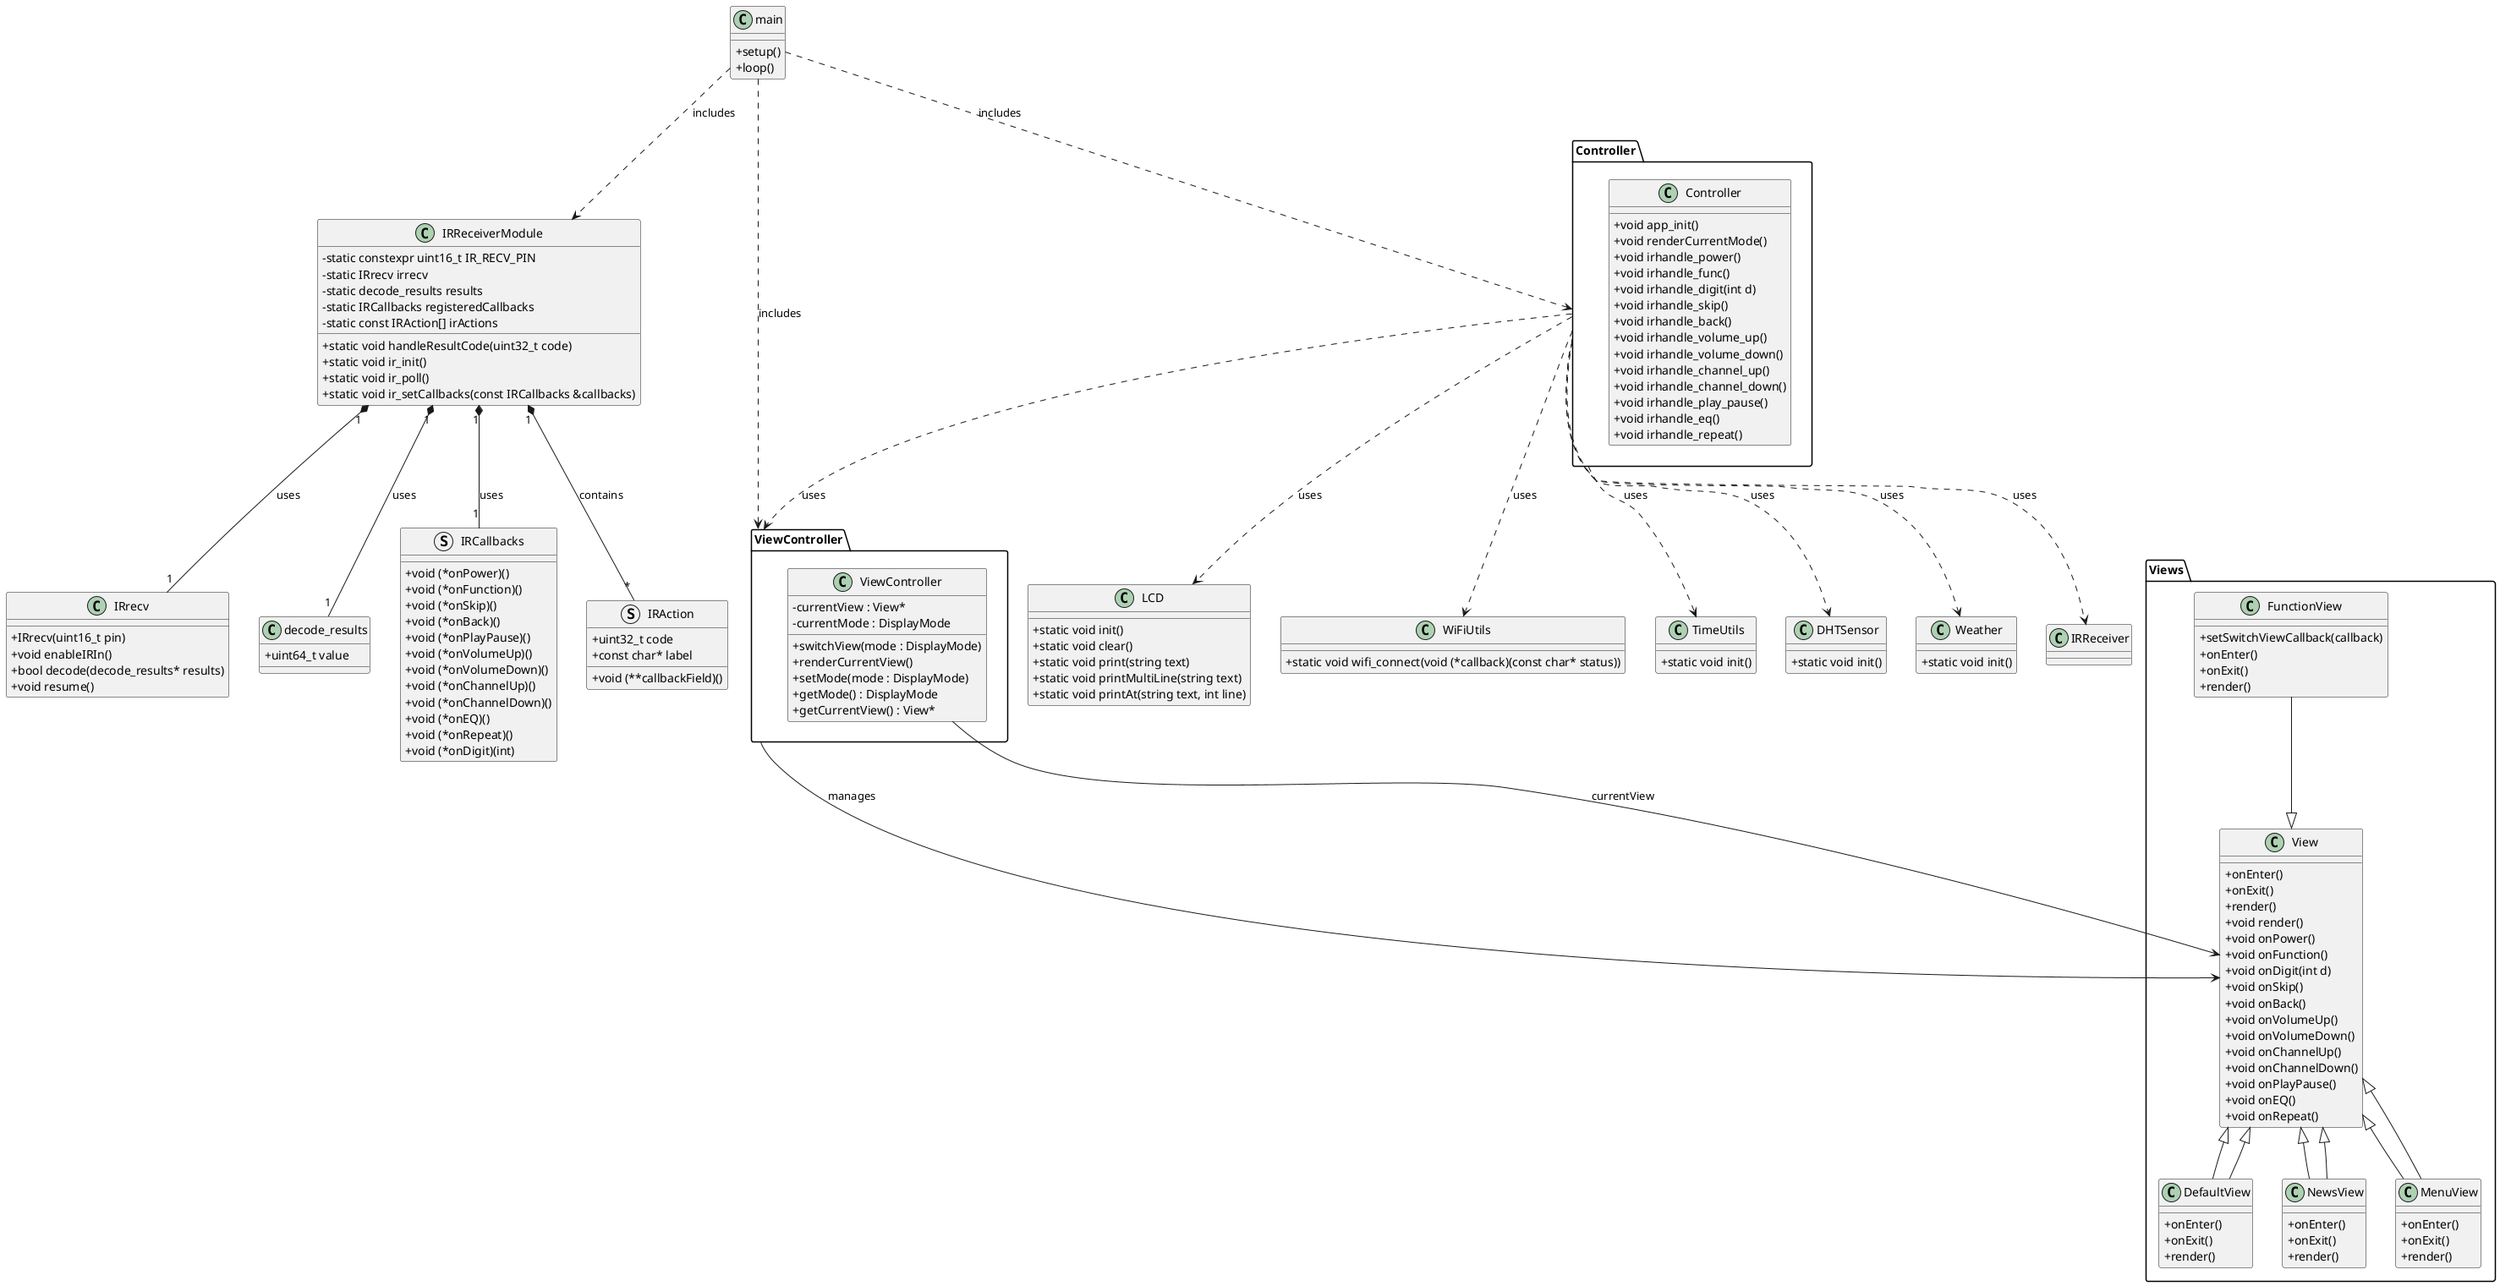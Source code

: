 @startuml

class IRrecv {
  +IRrecv(uint16_t pin)
  +void enableIRIn()
  +bool decode(decode_results* results)
  +void resume()
}

class decode_results {
  +uint64_t value
}

struct IRCallbacks {
  +void (*onPower)()
  +void (*onFunction)()
  +void (*onSkip)()
  +void (*onBack)()
  +void (*onPlayPause)()
  +void (*onVolumeUp)()
  +void (*onVolumeDown)()
  +void (*onChannelUp)()
  +void (*onChannelDown)()
  +void (*onEQ)()
  +void (*onRepeat)()
  +void (*onDigit)(int)
}

struct IRAction {
  +uint32_t code
  +const char* label
  +void (**callbackField)()
}

class IRReceiverModule {
  -static constexpr uint16_t IR_RECV_PIN
  -static IRrecv irrecv
  -static decode_results results
  -static IRCallbacks registeredCallbacks
  -static const IRAction[] irActions

  +static void handleResultCode(uint32_t code)
  +static void ir_init()
  +static void ir_poll()
  +static void ir_setCallbacks(const IRCallbacks &callbacks)
}

' Relationships
IRReceiverModule "1" *-- "1" IRrecv : uses
IRReceiverModule "1" *-- "*" IRAction : contains
IRReceiverModule "1" *-- "1" decode_results : uses
IRReceiverModule "1" *-- "1" IRCallbacks : uses


package Views {
  class View {
    +onEnter()
    +onExit()
    +render()
  }

  class DefaultView {
    +onEnter()
    +onExit()
    +render()
  }

  class NewsView {
    +onEnter()
    +onExit()
    +render()
  }

  class MenuView {
    +onEnter()
    +onExit()
    +render()
  }

  class FunctionView {
    +setSwitchViewCallback(callback)
    +onEnter()
    +onExit()
    +render()
  }

  DefaultView --|> View
  NewsView --|> View
  MenuView --|> View
  FunctionView --|> View
}

package ViewController {
  class ViewController {
    -currentView : View*
    -currentMode : DisplayMode
    +switchView(mode : DisplayMode)
    +renderCurrentView()
    +setMode(mode : DisplayMode)
    +getMode() : DisplayMode
    +getCurrentView() : View*
  }
}

ViewController.ViewController --> Views.View : currentView


skinparam classAttributeIconSize 0

package Controller {

  class Controller {
    +void app_init()
    +void renderCurrentMode()
    +void irhandle_power()
    +void irhandle_func()
    +void irhandle_digit(int d)
    +void irhandle_skip()
    +void irhandle_back()
    +void irhandle_volume_up()
    +void irhandle_volume_down()
    +void irhandle_channel_up()
    +void irhandle_channel_down()
    +void irhandle_play_pause()
    +void irhandle_eq()
    +void irhandle_repeat()
  }
}

package Views {
  class View {
    +void render()
    +void onPower()
    +void onFunction()
    +void onDigit(int d)
    +void onSkip()
    +void onBack()
    +void onVolumeUp()
    +void onVolumeDown()
    +void onChannelUp()
    +void onChannelDown()
    +void onPlayPause()
    +void onEQ()
    +void onRepeat()
  }
  
  class DefaultView
  class MenuView
  class NewsView

  View <|-- DefaultView
  View <|-- MenuView
  View <|-- NewsView
}

' class ViewController {
'   +static View* getCurrentView()
'   +static void setMode(DisplayMode mode)
' }

' class IRReceiver {
'   +static void ir_init()
'   +static void ir_setCallbacks(IRCallbacks callbacks)
' }

class LCD {
  +static void init()
  +static void clear()
  +static void print(string text)
  +static void printMultiLine(string text)
  +static void printAt(string text, int line)
}

class WiFiUtils {
  +static void wifi_connect(void (*callback)(const char* status))
}

class TimeUtils {
  +static void init()
}

class DHTSensor {
  +static void init()
}

class Weather {
  +static void init()
}

Controller ..> ViewController : uses
Controller ..> IRReceiver : uses
Controller ..> LCD : uses
Controller ..> WiFiUtils : uses
Controller ..> TimeUtils : uses
Controller ..> DHTSensor : uses
Controller ..> Weather : uses

ViewController --> View : manages


  class main {
    +setup()
    +loop()
  }

  ' class ViewController
  ' class Controller
  ' class IRReceiver

  main ..> ViewController : includes
  main ..> Controller : includes
  main ..> IRReceiverModule : includes
}

' note right of main::setup
'   - calls app_init()
'   - initializes hardware and software
' end note

' note right of main::loop
'   - calls ir_poll()
'   - calls renderCurrentMode()
' end note
@enduml

